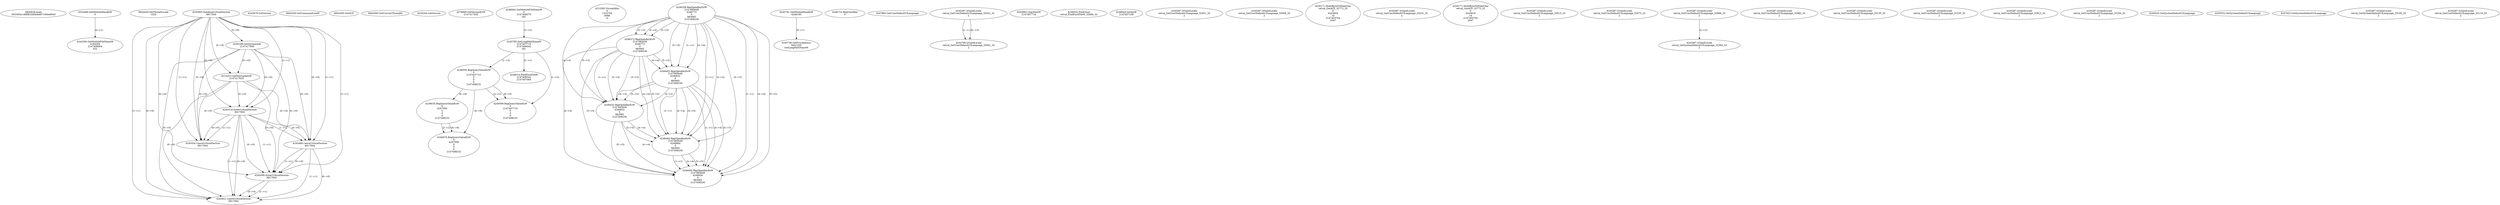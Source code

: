 // Global SCDG with merge call
digraph {
	0 [label="6850628.main
003383a1c68f832d0d4e857c94ed90ef"]
	1 [label="4254480.GetModuleHandleW
0"]
	2 [label="6844434.SetThreadLocale
1024"]
	3 [label="4243965.InitializeCriticalSection
6917004"]
	4 [label="4243979.GetVersion
"]
	5 [label="4250188.GetSystemInfo
2147417660"]
	3 -> 5 [label="(0-->0)"]
	6 [label="6844540.GetCommandLineW
"]
	7 [label="4214413.GetStartupInfoW
2147417624"]
	3 -> 7 [label="(0-->0)"]
	5 -> 7 [label="(0-->0)"]
	8 [label="6844560.GetACP
"]
	9 [label="6844580.GetCurrentThreadId
"]
	10 [label="4250204.GetVersion
"]
	11 [label="4276690.GetVersionExW
2147417420"]
	12 [label="4243306.GetModuleFileNameW
4194304
2147408904
522"]
	1 -> 12 [label="(0-->1)"]
	13 [label="4248064.GetModuleFileNameW
0
2147408370
261"]
	14 [label="4215383.VirtualAlloc
0
1310704
4096
4"]
	15 [label="4246338.RegOpenKeyExW
2147483649
4246772
0
983065
2147408236"]
	16 [label="4246372.RegOpenKeyExW
2147483650
4246772
0
983065
2147408236"]
	15 -> 16 [label="(2-->2)"]
	15 -> 16 [label="(4-->4)"]
	15 -> 16 [label="(5-->5)"]
	17 [label="4246402.RegOpenKeyExW
2147483649
4246832
0
983065
2147408236"]
	15 -> 17 [label="(1-->1)"]
	15 -> 17 [label="(4-->4)"]
	16 -> 17 [label="(4-->4)"]
	15 -> 17 [label="(5-->5)"]
	16 -> 17 [label="(5-->5)"]
	18 [label="4246432.RegOpenKeyExW
2147483650
4246832
0
983065
2147408236"]
	16 -> 18 [label="(1-->1)"]
	17 -> 18 [label="(2-->2)"]
	15 -> 18 [label="(4-->4)"]
	16 -> 18 [label="(4-->4)"]
	17 -> 18 [label="(4-->4)"]
	15 -> 18 [label="(5-->5)"]
	16 -> 18 [label="(5-->5)"]
	17 -> 18 [label="(5-->5)"]
	19 [label="4245741.GetModuleHandleW
4246160"]
	20 [label="4245758.GetProcAddress
9441320
GetLongPathNameW"]
	19 -> 20 [label="(0-->1)"]
	21 [label="4245785.GetLongPathNameW
2147407710
2147406542
261"]
	13 -> 21 [label="(3-->3)"]
	22 [label="4246556.RegQueryValueExW
0
2147407710
0
0
0
2147408232"]
	21 -> 22 [label="(1-->2)"]
	23 [label="4246635.RegQueryValueExW
0
4247000
0
0
0
2147408232"]
	22 -> 23 [label="(6-->6)"]
	24 [label="4246722.RegCloseKey
0"]
	25 [label="4247883.GetUserDefaultUILanguage
"]
	26 [label="4245418.EnterCriticalSection
6917004"]
	3 -> 26 [label="(1-->1)"]
	3 -> 26 [label="(0-->0)"]
	5 -> 26 [label="(0-->0)"]
	7 -> 26 [label="(0-->0)"]
	27 [label="4245469.LeaveCriticalSection
6917004"]
	3 -> 27 [label="(1-->1)"]
	26 -> 27 [label="(1-->1)"]
	3 -> 27 [label="(0-->0)"]
	5 -> 27 [label="(0-->0)"]
	7 -> 27 [label="(0-->0)"]
	26 -> 27 [label="(0-->0)"]
	28 [label="4245487.IsValidLocale
retval_GetUserDefaultUILanguage_33041_32
2"]
	29 [label="4244766.IsValidLocale
retval_GetUserDefaultUILanguage_33041_32
2"]
	28 -> 29 [label="(1-->1)"]
	28 -> 29 [label="(2-->2)"]
	30 [label="4245683.CharNextW
2147407716"]
	31 [label="4246014.FindFirstFileW
2147406542
2147407064"]
	21 -> 31 [label="(2-->1)"]
	32 [label="4246032.FindClose
retval_FindFirstFileW_32884_32"]
	33 [label="4246044.lstrlenW
2147407108"]
	34 [label="4246676.RegQueryValueExW
0
4247000
0
0
0
2147408232"]
	23 -> 34 [label="(2-->2)"]
	22 -> 34 [label="(6-->6)"]
	23 -> 34 [label="(6-->6)"]
	35 [label="4245487.IsValidLocale
retval_GetUserDefaultUILanguage_33451_32
2"]
	36 [label="4245487.IsValidLocale
retval_GetUserDefaultUILanguage_33006_32
2"]
	37 [label="4250171.MultiByteToWideChar
retval_GetACP_32773_32
0
4243604
10
2147403704
2047"]
	38 [label="4246462.RegOpenKeyExW
2147483649
4246884
0
983065
2147408236"]
	15 -> 38 [label="(1-->1)"]
	17 -> 38 [label="(1-->1)"]
	15 -> 38 [label="(4-->4)"]
	16 -> 38 [label="(4-->4)"]
	17 -> 38 [label="(4-->4)"]
	18 -> 38 [label="(4-->4)"]
	15 -> 38 [label="(5-->5)"]
	16 -> 38 [label="(5-->5)"]
	17 -> 38 [label="(5-->5)"]
	18 -> 38 [label="(5-->5)"]
	39 [label="4246492.RegOpenKeyExW
2147483649
4246936
0
983065
2147408236"]
	15 -> 39 [label="(1-->1)"]
	17 -> 39 [label="(1-->1)"]
	38 -> 39 [label="(1-->1)"]
	15 -> 39 [label="(4-->4)"]
	16 -> 39 [label="(4-->4)"]
	17 -> 39 [label="(4-->4)"]
	18 -> 39 [label="(4-->4)"]
	38 -> 39 [label="(4-->4)"]
	15 -> 39 [label="(5-->5)"]
	16 -> 39 [label="(5-->5)"]
	17 -> 39 [label="(5-->5)"]
	18 -> 39 [label="(5-->5)"]
	38 -> 39 [label="(5-->5)"]
	40 [label="4245487.IsValidLocale
retval_GetUserDefaultUILanguage_33231_32
2"]
	41 [label="4250171.MultiByteToWideChar
retval_GetACP_32773_32
0
4243616
14
2147403704
2047"]
	42 [label="4245487.IsValidLocale
retval_GetUserDefaultUILanguage_33015_32
2"]
	43 [label="4245487.IsValidLocale
retval_GetUserDefaultUILanguage_33073_32
2"]
	44 [label="4245487.IsValidLocale
retval_GetUserDefaultUILanguage_32996_32
2"]
	45 [label="4246599.RegQueryValueExW
0
2147407710
0
0
0
2147408232"]
	21 -> 45 [label="(1-->2)"]
	22 -> 45 [label="(2-->2)"]
	22 -> 45 [label="(6-->6)"]
	46 [label="4245487.IsValidLocale
retval_GetUserDefaultUILanguage_32982_32
2"]
	47 [label="4245487.IsValidLocale
retval_GetUserDefaultUILanguage_33135_32
2"]
	48 [label="4245487.IsValidLocale
retval_GetUserDefaultUILanguage_33105_32
2"]
	49 [label="4245487.IsValidLocale
retval_GetUserDefaultUILanguage_32913_32
2"]
	50 [label="4245487.IsValidLocale
retval_GetUserDefaultUILanguage_33184_32
2"]
	51 [label="4245525.GetSystemDefaultUILanguage
"]
	52 [label="4245552.GetSystemDefaultUILanguage
"]
	53 [label="4245454.LeaveCriticalSection
6917004"]
	3 -> 53 [label="(1-->1)"]
	26 -> 53 [label="(1-->1)"]
	3 -> 53 [label="(0-->0)"]
	5 -> 53 [label="(0-->0)"]
	7 -> 53 [label="(0-->0)"]
	26 -> 53 [label="(0-->0)"]
	54 [label="4247923.GetSystemDefaultUILanguage
"]
	55 [label="4245487.IsValidLocale
retval_GetSystemDefaultUILanguage_33195_32
2"]
	56 [label="4245487.IsValidLocale
retval_GetUserDefaultUILanguage_33116_32
2"]
	57 [label="4245580.EnterCriticalSection
6917004"]
	3 -> 57 [label="(1-->1)"]
	26 -> 57 [label="(1-->1)"]
	27 -> 57 [label="(1-->1)"]
	3 -> 57 [label="(0-->0)"]
	5 -> 57 [label="(0-->0)"]
	7 -> 57 [label="(0-->0)"]
	26 -> 57 [label="(0-->0)"]
	27 -> 57 [label="(0-->0)"]
	58 [label="4245621.LeaveCriticalSection
6917004"]
	3 -> 58 [label="(1-->1)"]
	26 -> 58 [label="(1-->1)"]
	27 -> 58 [label="(1-->1)"]
	57 -> 58 [label="(1-->1)"]
	3 -> 58 [label="(0-->0)"]
	5 -> 58 [label="(0-->0)"]
	7 -> 58 [label="(0-->0)"]
	26 -> 58 [label="(0-->0)"]
	27 -> 58 [label="(0-->0)"]
	57 -> 58 [label="(0-->0)"]
	59 [label="4245487.IsValidLocale
retval_GetSystemDefaultUILanguage_33264_32
2"]
	44 -> 59 [label="(2-->2)"]
}
